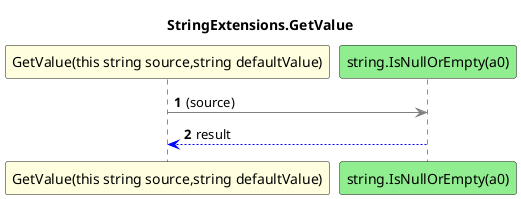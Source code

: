 @startuml StringExtensions.GetValue
title StringExtensions.GetValue
participant "GetValue(this string source,string defaultValue)" as GetValue_p0_p1 #LightYellow
participant "string.IsNullOrEmpty(a0)" as string_IsNullOrEmpty_a0 #LightGreen
autonumber
GetValue_p0_p1 -[#grey]> string_IsNullOrEmpty_a0 : (source)
string_IsNullOrEmpty_a0 -[#blue]-> GetValue_p0_p1 : result
@enduml
